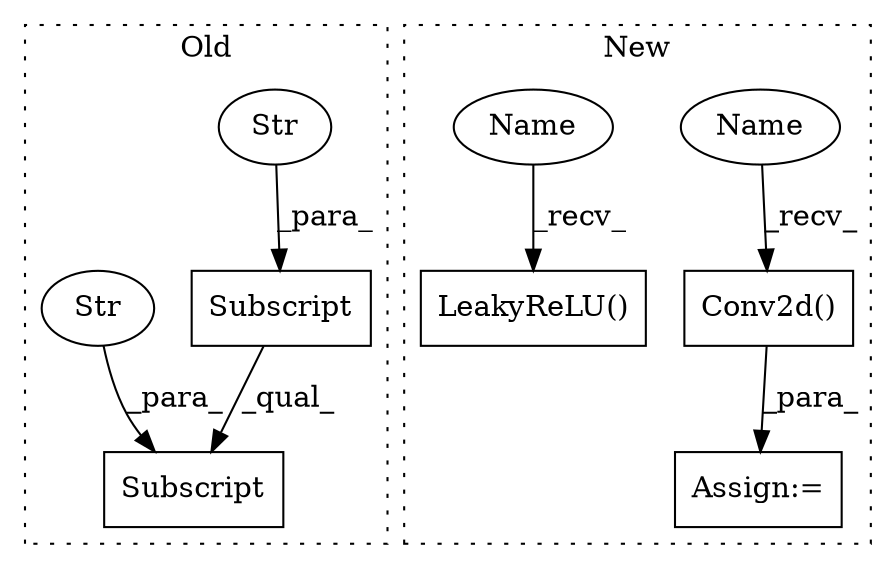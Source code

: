 digraph G {
subgraph cluster0 {
1 [label="Subscript" a="63" s="469,0" l="19,0" shape="box"];
3 [label="Str" a="66" s="476" l="11" shape="ellipse"];
4 [label="Subscript" a="63" s="469,0" l="32,0" shape="box"];
5 [label="Str" a="66" s="489" l="11" shape="ellipse"];
label = "Old";
style="dotted";
}
subgraph cluster1 {
2 [label="LeakyReLU()" a="75" s="678" l="32" shape="box"];
6 [label="Conv2d()" a="75" s="1489" l="77" shape="box"];
7 [label="Assign:=" a="68" s="1379" l="3" shape="box"];
8 [label="Name" a="87" s="1489" l="2" shape="ellipse"];
9 [label="Name" a="87" s="678" l="2" shape="ellipse"];
label = "New";
style="dotted";
}
1 -> 4 [label="_qual_"];
3 -> 1 [label="_para_"];
5 -> 4 [label="_para_"];
6 -> 7 [label="_para_"];
8 -> 6 [label="_recv_"];
9 -> 2 [label="_recv_"];
}